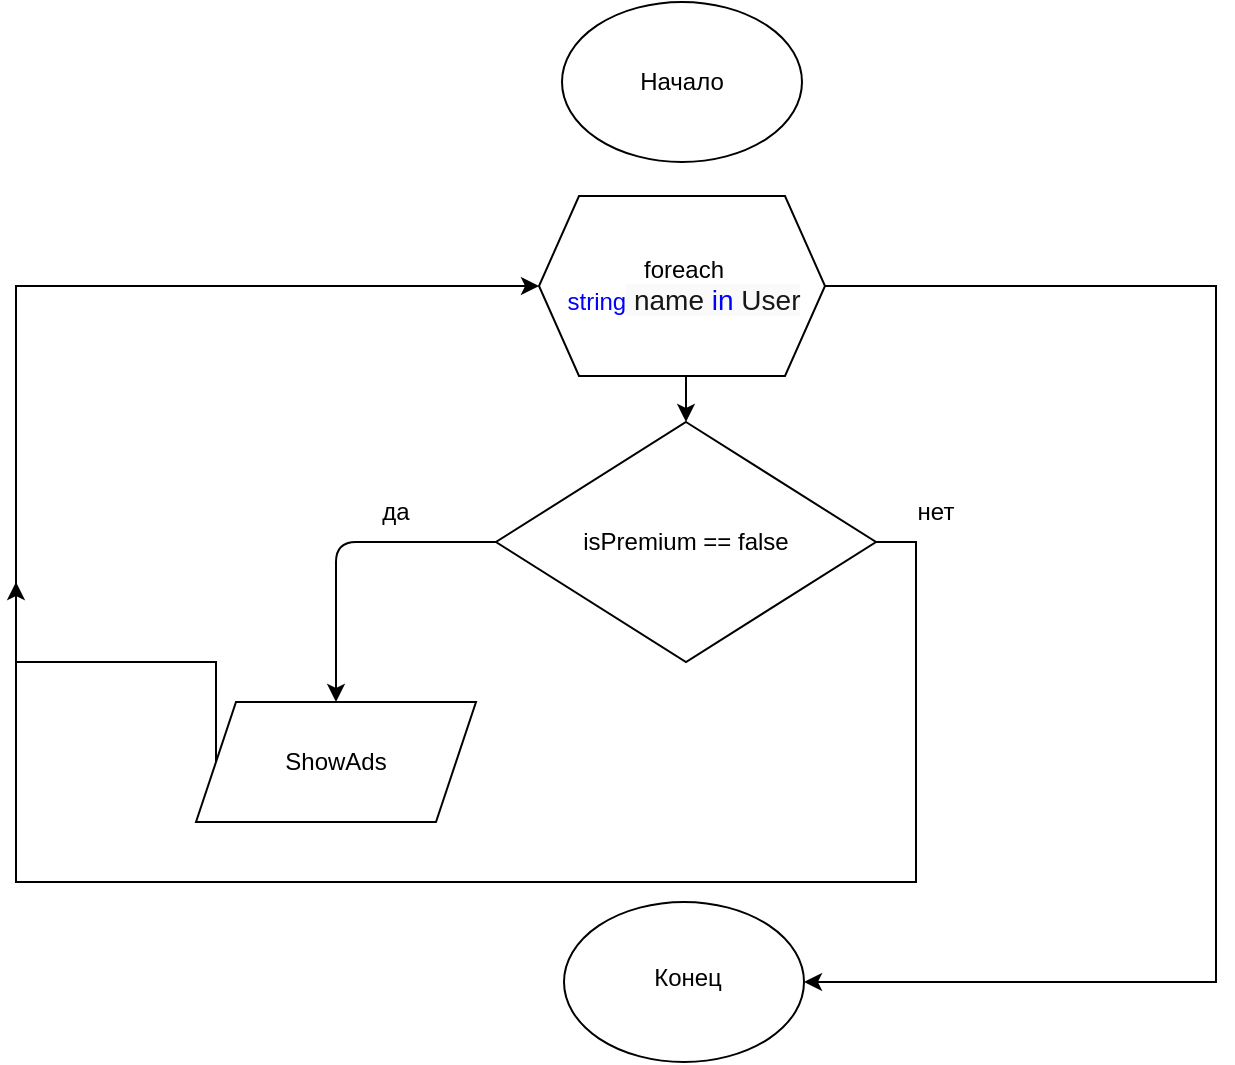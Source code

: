 <mxfile version="14.4.4" type="github">
  <diagram id="aMSh6BhhH2QDNYeK8jZP" name="Page-1">
    <mxGraphModel dx="1038" dy="580" grid="1" gridSize="10" guides="1" tooltips="1" connect="1" arrows="1" fold="1" page="1" pageScale="1" pageWidth="827" pageHeight="1169" math="0" shadow="0">
      <root>
        <mxCell id="0" />
        <mxCell id="1" parent="0" />
        <mxCell id="g-KiKxGeHPLMTcuxXQXt-1" value="" style="ellipse;whiteSpace=wrap;html=1;" vertex="1" parent="1">
          <mxGeometry x="333" y="30" width="120" height="80" as="geometry" />
        </mxCell>
        <mxCell id="g-KiKxGeHPLMTcuxXQXt-2" value="Начало" style="text;html=1;strokeColor=none;fillColor=none;align=center;verticalAlign=middle;whiteSpace=wrap;rounded=0;" vertex="1" parent="1">
          <mxGeometry x="353" y="40" width="80" height="60" as="geometry" />
        </mxCell>
        <mxCell id="g-KiKxGeHPLMTcuxXQXt-19" style="edgeStyle=orthogonalEdgeStyle;rounded=0;orthogonalLoop=1;jettySize=auto;html=1;exitX=1;exitY=0.5;exitDx=0;exitDy=0;entryX=0;entryY=0.5;entryDx=0;entryDy=0;" edge="1" parent="1" source="g-KiKxGeHPLMTcuxXQXt-3" target="g-KiKxGeHPLMTcuxXQXt-14">
          <mxGeometry relative="1" as="geometry">
            <Array as="points">
              <mxPoint x="510" y="300" />
              <mxPoint x="510" y="470" />
              <mxPoint x="60" y="470" />
              <mxPoint x="60" y="172" />
            </Array>
          </mxGeometry>
        </mxCell>
        <mxCell id="g-KiKxGeHPLMTcuxXQXt-3" value="" style="rhombus;whiteSpace=wrap;html=1;" vertex="1" parent="1">
          <mxGeometry x="300" y="240" width="190" height="120" as="geometry" />
        </mxCell>
        <mxCell id="g-KiKxGeHPLMTcuxXQXt-4" value="isPremium == false" style="text;html=1;strokeColor=none;fillColor=none;align=center;verticalAlign=middle;whiteSpace=wrap;rounded=0;" vertex="1" parent="1">
          <mxGeometry x="330" y="275" width="130" height="50" as="geometry" />
        </mxCell>
        <mxCell id="g-KiKxGeHPLMTcuxXQXt-20" style="edgeStyle=orthogonalEdgeStyle;rounded=0;orthogonalLoop=1;jettySize=auto;html=1;exitX=0;exitY=0.5;exitDx=0;exitDy=0;" edge="1" parent="1" source="g-KiKxGeHPLMTcuxXQXt-5">
          <mxGeometry relative="1" as="geometry">
            <mxPoint x="60" y="320" as="targetPoint" />
            <Array as="points">
              <mxPoint x="160" y="360" />
              <mxPoint x="60" y="360" />
            </Array>
          </mxGeometry>
        </mxCell>
        <mxCell id="g-KiKxGeHPLMTcuxXQXt-5" value="" style="shape=parallelogram;perimeter=parallelogramPerimeter;whiteSpace=wrap;html=1;fixedSize=1;" vertex="1" parent="1">
          <mxGeometry x="150" y="380" width="140" height="60" as="geometry" />
        </mxCell>
        <mxCell id="g-KiKxGeHPLMTcuxXQXt-6" value="ShowAds" style="text;html=1;strokeColor=none;fillColor=none;align=center;verticalAlign=middle;whiteSpace=wrap;rounded=0;" vertex="1" parent="1">
          <mxGeometry x="180" y="390" width="80" height="40" as="geometry" />
        </mxCell>
        <mxCell id="g-KiKxGeHPLMTcuxXQXt-7" value="" style="endArrow=classic;html=1;exitX=0;exitY=0.5;exitDx=0;exitDy=0;entryX=0.5;entryY=0;entryDx=0;entryDy=0;" edge="1" parent="1" source="g-KiKxGeHPLMTcuxXQXt-3" target="g-KiKxGeHPLMTcuxXQXt-5">
          <mxGeometry width="50" height="50" relative="1" as="geometry">
            <mxPoint x="390" y="310" as="sourcePoint" />
            <mxPoint x="440" y="260" as="targetPoint" />
            <Array as="points">
              <mxPoint x="220" y="300" />
            </Array>
          </mxGeometry>
        </mxCell>
        <mxCell id="g-KiKxGeHPLMTcuxXQXt-8" value="да" style="text;html=1;strokeColor=none;fillColor=none;align=center;verticalAlign=middle;whiteSpace=wrap;rounded=0;" vertex="1" parent="1">
          <mxGeometry x="230" y="275" width="40" height="20" as="geometry" />
        </mxCell>
        <mxCell id="g-KiKxGeHPLMTcuxXQXt-11" value="нет" style="text;html=1;strokeColor=none;fillColor=none;align=center;verticalAlign=middle;whiteSpace=wrap;rounded=0;" vertex="1" parent="1">
          <mxGeometry x="500" y="275" width="40" height="20" as="geometry" />
        </mxCell>
        <mxCell id="g-KiKxGeHPLMTcuxXQXt-12" value="" style="ellipse;whiteSpace=wrap;html=1;" vertex="1" parent="1">
          <mxGeometry x="334" y="480" width="120" height="80" as="geometry" />
        </mxCell>
        <mxCell id="g-KiKxGeHPLMTcuxXQXt-13" value="Конец" style="text;html=1;strokeColor=none;fillColor=none;align=center;verticalAlign=middle;whiteSpace=wrap;rounded=0;" vertex="1" parent="1">
          <mxGeometry x="376" y="508" width="40" height="20" as="geometry" />
        </mxCell>
        <mxCell id="g-KiKxGeHPLMTcuxXQXt-17" style="edgeStyle=orthogonalEdgeStyle;rounded=0;orthogonalLoop=1;jettySize=auto;html=1;exitX=1;exitY=0.5;exitDx=0;exitDy=0;entryX=1;entryY=0.5;entryDx=0;entryDy=0;" edge="1" parent="1" source="g-KiKxGeHPLMTcuxXQXt-14" target="g-KiKxGeHPLMTcuxXQXt-12">
          <mxGeometry relative="1" as="geometry">
            <Array as="points">
              <mxPoint x="660" y="172" />
              <mxPoint x="660" y="520" />
            </Array>
          </mxGeometry>
        </mxCell>
        <mxCell id="g-KiKxGeHPLMTcuxXQXt-18" style="edgeStyle=orthogonalEdgeStyle;rounded=0;orthogonalLoop=1;jettySize=auto;html=1;exitX=0.5;exitY=1;exitDx=0;exitDy=0;entryX=0.5;entryY=0;entryDx=0;entryDy=0;" edge="1" parent="1" source="g-KiKxGeHPLMTcuxXQXt-14" target="g-KiKxGeHPLMTcuxXQXt-3">
          <mxGeometry relative="1" as="geometry" />
        </mxCell>
        <mxCell id="g-KiKxGeHPLMTcuxXQXt-14" value="" style="shape=hexagon;perimeter=hexagonPerimeter2;whiteSpace=wrap;html=1;fixedSize=1;" vertex="1" parent="1">
          <mxGeometry x="321.5" y="127" width="143" height="90" as="geometry" />
        </mxCell>
        <mxCell id="g-KiKxGeHPLMTcuxXQXt-15" value="foreach &lt;font color=&quot;#0101fd&quot;&gt;string&lt;/font&gt;&lt;span style=&quot;color: rgb(23 , 23 , 23) ; font-family: , &amp;#34;consolas&amp;#34; , &amp;#34;liberation mono&amp;#34; , &amp;#34;menlo&amp;#34; , &amp;#34;courier&amp;#34; , monospace ; font-size: 14px ; background-color: rgb(250 , 250 , 250)&quot;&gt;&amp;nbsp;name&amp;nbsp;&lt;/span&gt;&lt;span class=&quot;hljs-keyword&quot; style=&quot;box-sizing: inherit ; outline-color: inherit ; color: rgb(1 , 1 , 253) ; font-family: , &amp;#34;consolas&amp;#34; , &amp;#34;liberation mono&amp;#34; , &amp;#34;menlo&amp;#34; , &amp;#34;courier&amp;#34; , monospace ; font-size: 14px ; background-color: rgb(250 , 250 , 250)&quot;&gt;in&lt;/span&gt;&lt;span style=&quot;color: rgb(23 , 23 , 23) ; font-family: , &amp;#34;consolas&amp;#34; , &amp;#34;liberation mono&amp;#34; , &amp;#34;menlo&amp;#34; , &amp;#34;courier&amp;#34; , monospace ; font-size: 14px ; background-color: rgb(250 , 250 , 250)&quot;&gt;&amp;nbsp;User&lt;/span&gt;" style="text;html=1;strokeColor=none;fillColor=none;align=center;verticalAlign=middle;whiteSpace=wrap;rounded=0;" vertex="1" parent="1">
          <mxGeometry x="334" y="152" width="120" height="40" as="geometry" />
        </mxCell>
      </root>
    </mxGraphModel>
  </diagram>
</mxfile>

